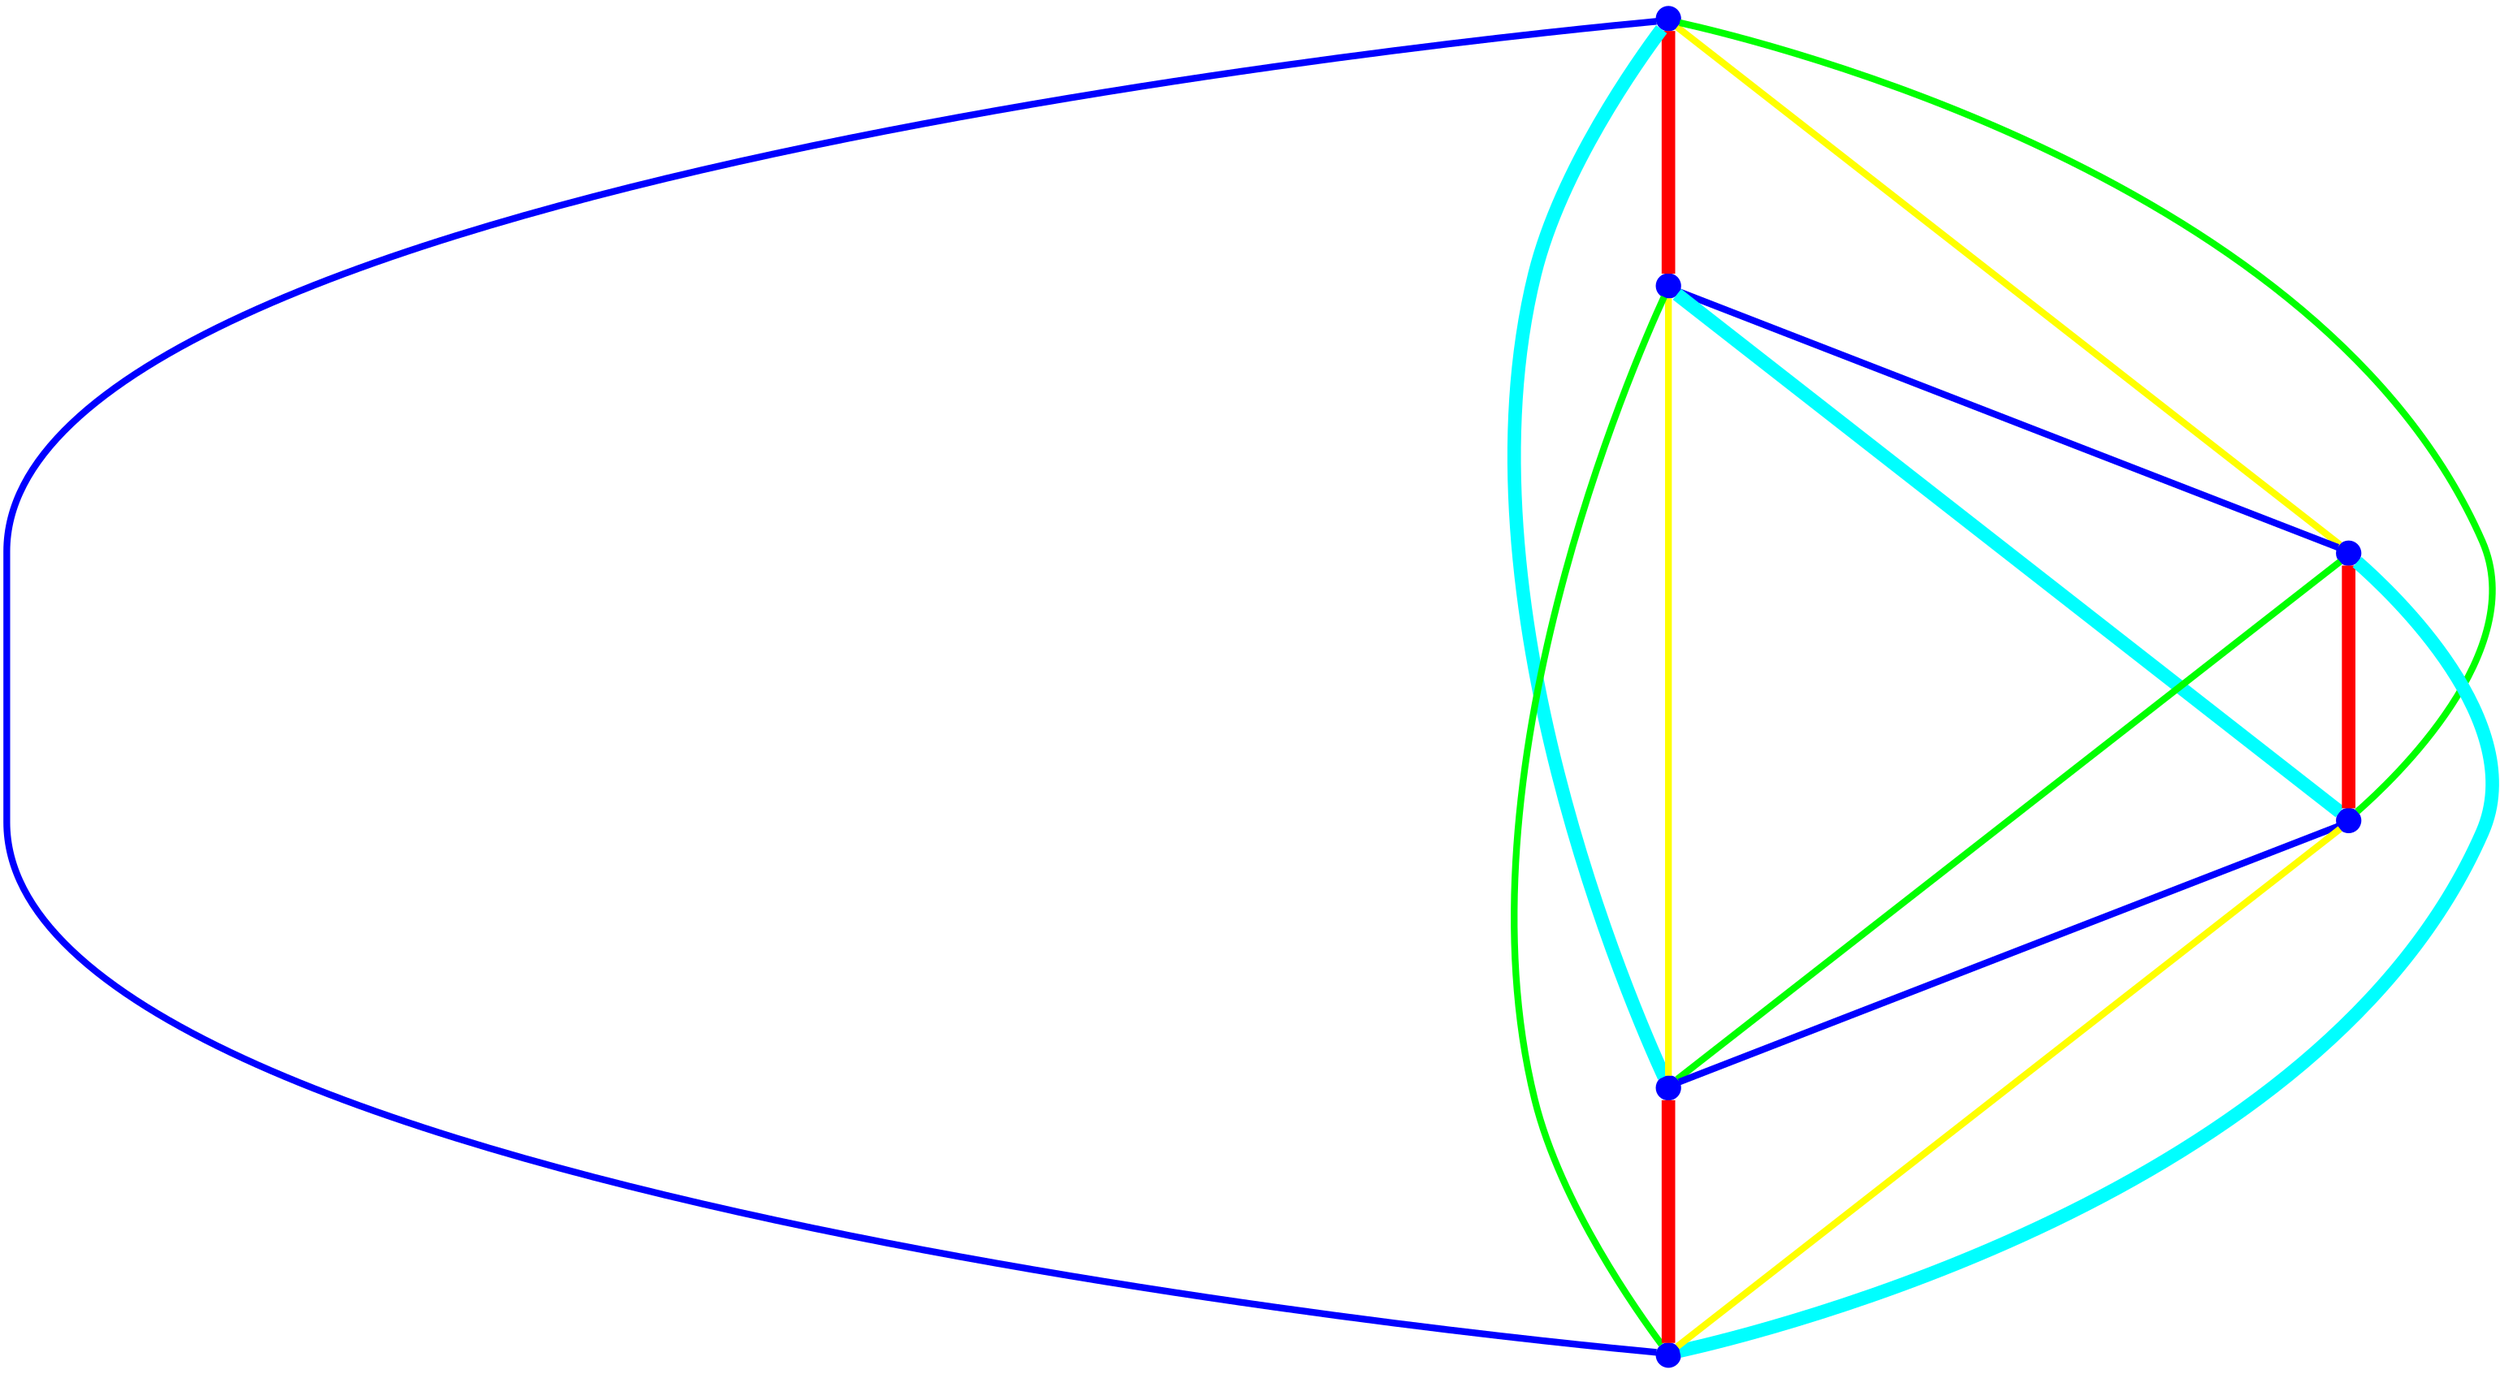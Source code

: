 graph {
ranksep=2
nodesep=2
node [label="" shape=circle style=filled fixedsize=true color=blue fillcolor=blue width=0.2];
"1" -- "2" [style="solid",penwidth="8",color="red"];
"1" -- "3" [style="solid",penwidth="4",color="yellow"];
"1" -- "4" [style="solid",penwidth="4",color="green"];
"1" -- "5" [style="solid",penwidth="8",color="cyan"];
"1" -- "6" [style="solid",penwidth="4",color="blue"];
"2" -- "3" [style="solid",penwidth="4",color="blue"];
"2" -- "4" [style="solid",penwidth="8",color="cyan"];
"2" -- "5" [style="solid",penwidth="4",color="yellow"];
"2" -- "6" [style="solid",penwidth="4",color="green"];
"3" -- "4" [style="solid",penwidth="8",color="red"];
"3" -- "5" [style="solid",penwidth="4",color="green"];
"3" -- "6" [style="solid",penwidth="8",color="cyan"];
"4" -- "5" [style="solid",penwidth="4",color="blue"];
"4" -- "6" [style="solid",penwidth="4",color="yellow"];
"5" -- "6" [style="solid",penwidth="8",color="red"];
}
